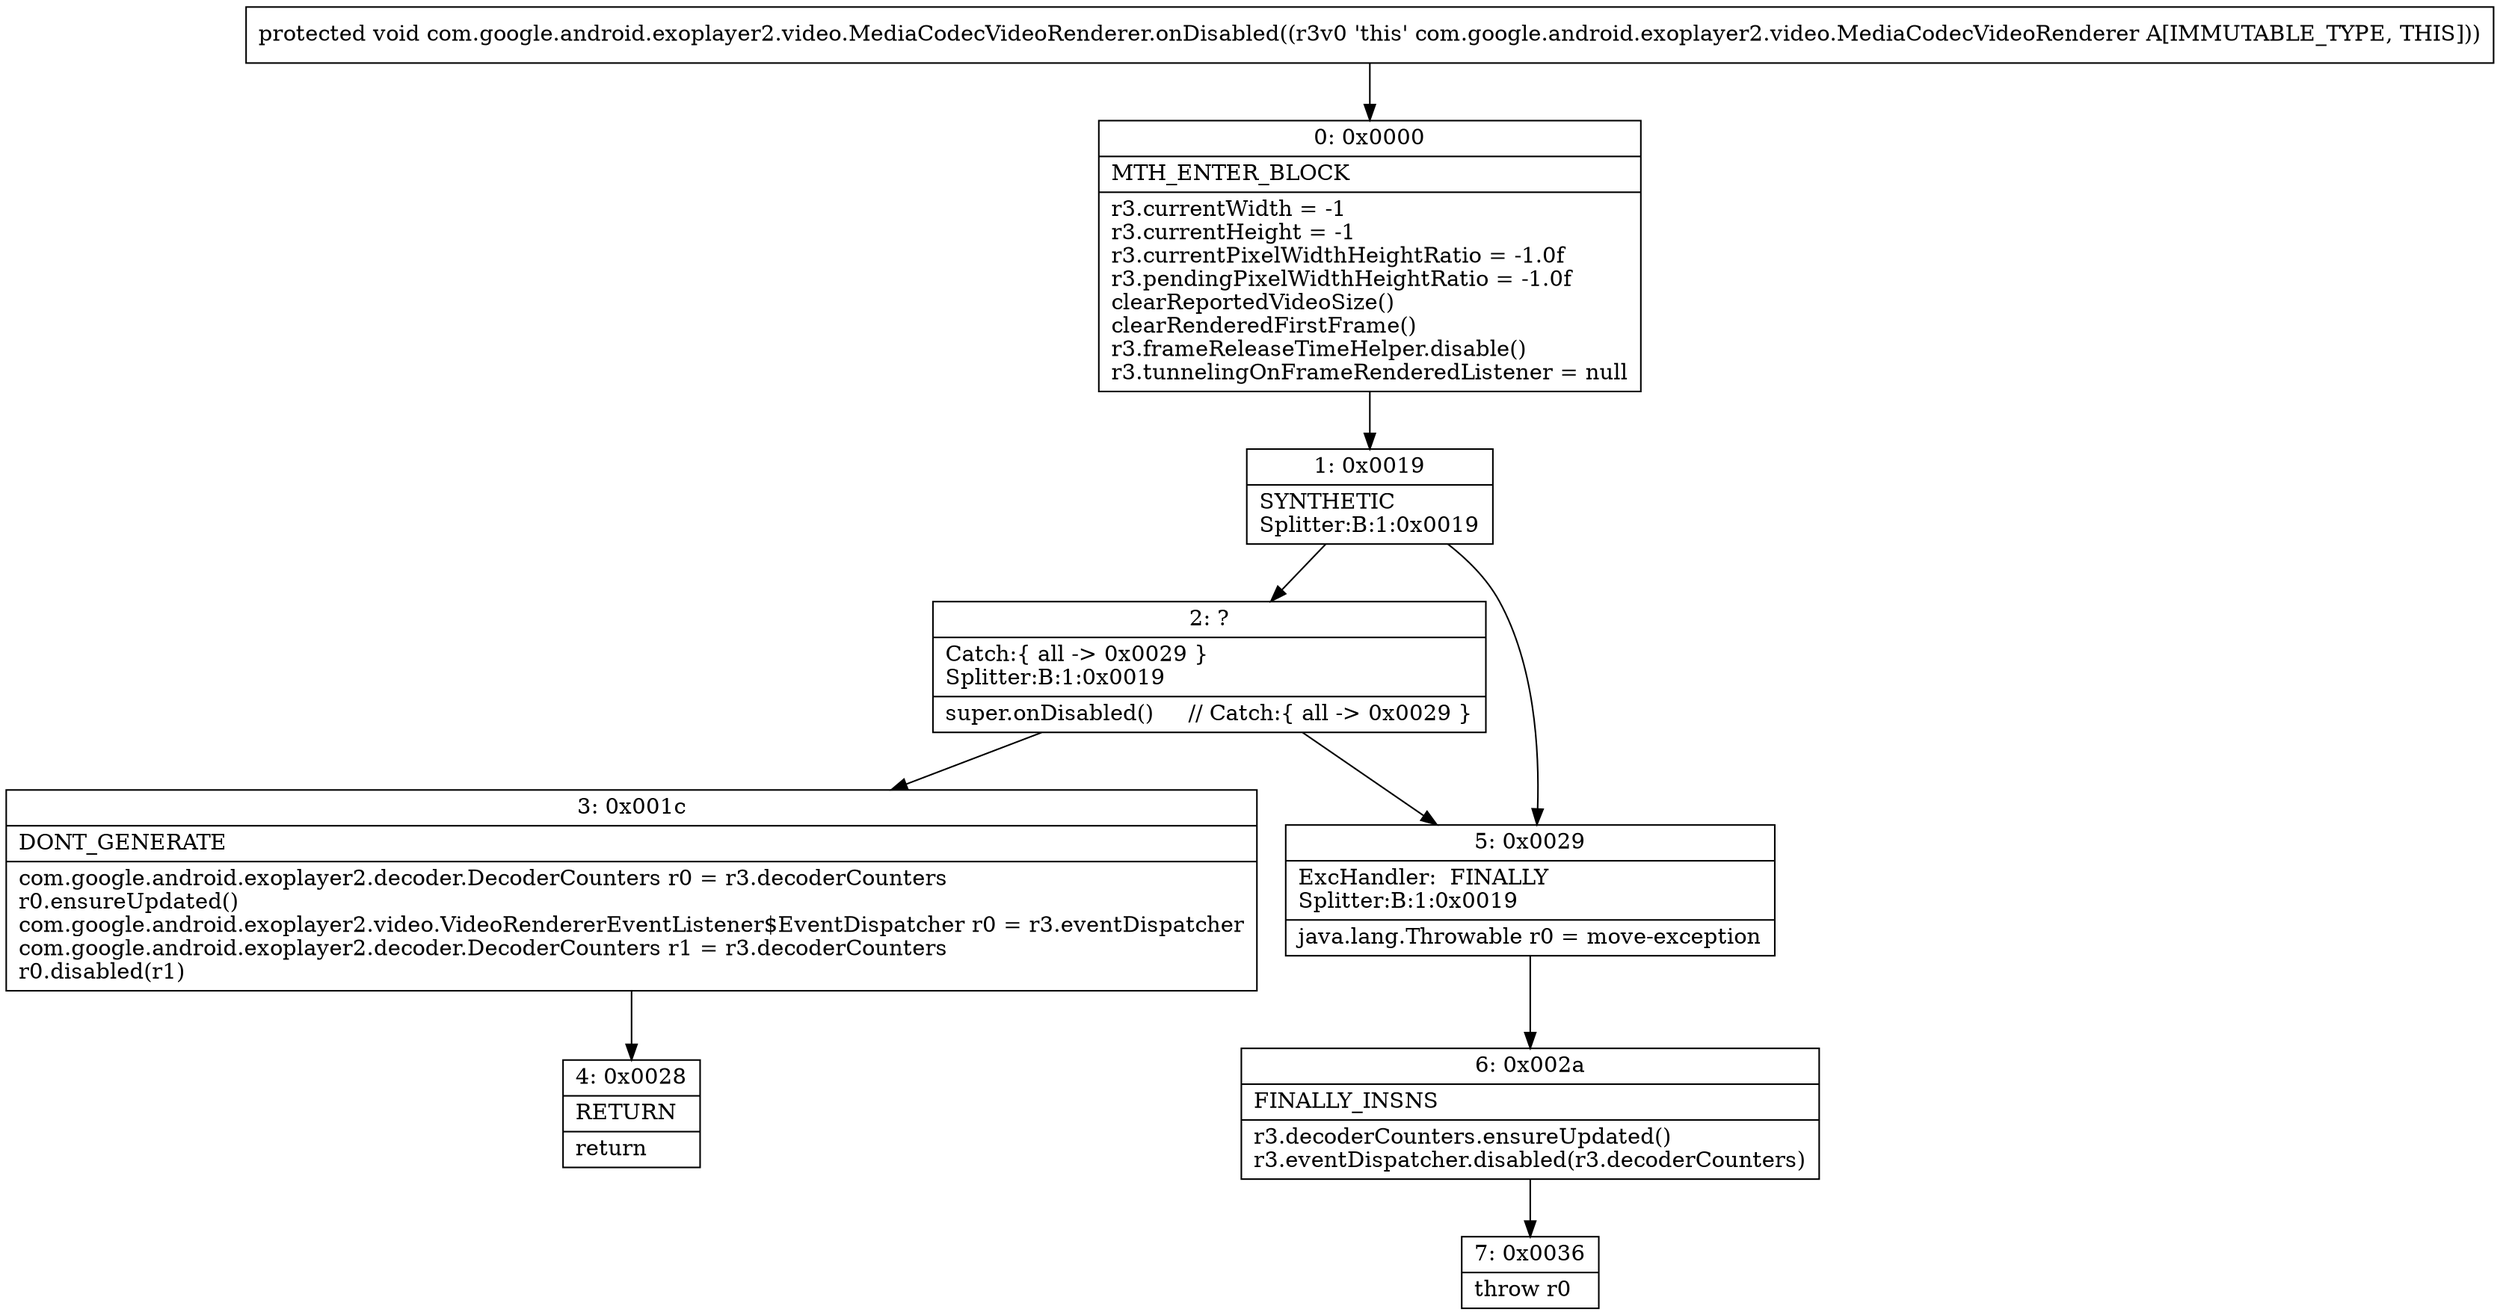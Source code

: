 digraph "CFG forcom.google.android.exoplayer2.video.MediaCodecVideoRenderer.onDisabled()V" {
Node_0 [shape=record,label="{0\:\ 0x0000|MTH_ENTER_BLOCK\l|r3.currentWidth = \-1\lr3.currentHeight = \-1\lr3.currentPixelWidthHeightRatio = \-1.0f\lr3.pendingPixelWidthHeightRatio = \-1.0f\lclearReportedVideoSize()\lclearRenderedFirstFrame()\lr3.frameReleaseTimeHelper.disable()\lr3.tunnelingOnFrameRenderedListener = null\l}"];
Node_1 [shape=record,label="{1\:\ 0x0019|SYNTHETIC\lSplitter:B:1:0x0019\l}"];
Node_2 [shape=record,label="{2\:\ ?|Catch:\{ all \-\> 0x0029 \}\lSplitter:B:1:0x0019\l|super.onDisabled()     \/\/ Catch:\{ all \-\> 0x0029 \}\l}"];
Node_3 [shape=record,label="{3\:\ 0x001c|DONT_GENERATE\l|com.google.android.exoplayer2.decoder.DecoderCounters r0 = r3.decoderCounters\lr0.ensureUpdated()\lcom.google.android.exoplayer2.video.VideoRendererEventListener$EventDispatcher r0 = r3.eventDispatcher\lcom.google.android.exoplayer2.decoder.DecoderCounters r1 = r3.decoderCounters\lr0.disabled(r1)\l}"];
Node_4 [shape=record,label="{4\:\ 0x0028|RETURN\l|return\l}"];
Node_5 [shape=record,label="{5\:\ 0x0029|ExcHandler:  FINALLY\lSplitter:B:1:0x0019\l|java.lang.Throwable r0 = move\-exception\l}"];
Node_6 [shape=record,label="{6\:\ 0x002a|FINALLY_INSNS\l|r3.decoderCounters.ensureUpdated()\lr3.eventDispatcher.disabled(r3.decoderCounters)\l}"];
Node_7 [shape=record,label="{7\:\ 0x0036|throw r0\l}"];
MethodNode[shape=record,label="{protected void com.google.android.exoplayer2.video.MediaCodecVideoRenderer.onDisabled((r3v0 'this' com.google.android.exoplayer2.video.MediaCodecVideoRenderer A[IMMUTABLE_TYPE, THIS])) }"];
MethodNode -> Node_0;
Node_0 -> Node_1;
Node_1 -> Node_2;
Node_1 -> Node_5;
Node_2 -> Node_3;
Node_2 -> Node_5;
Node_3 -> Node_4;
Node_5 -> Node_6;
Node_6 -> Node_7;
}

